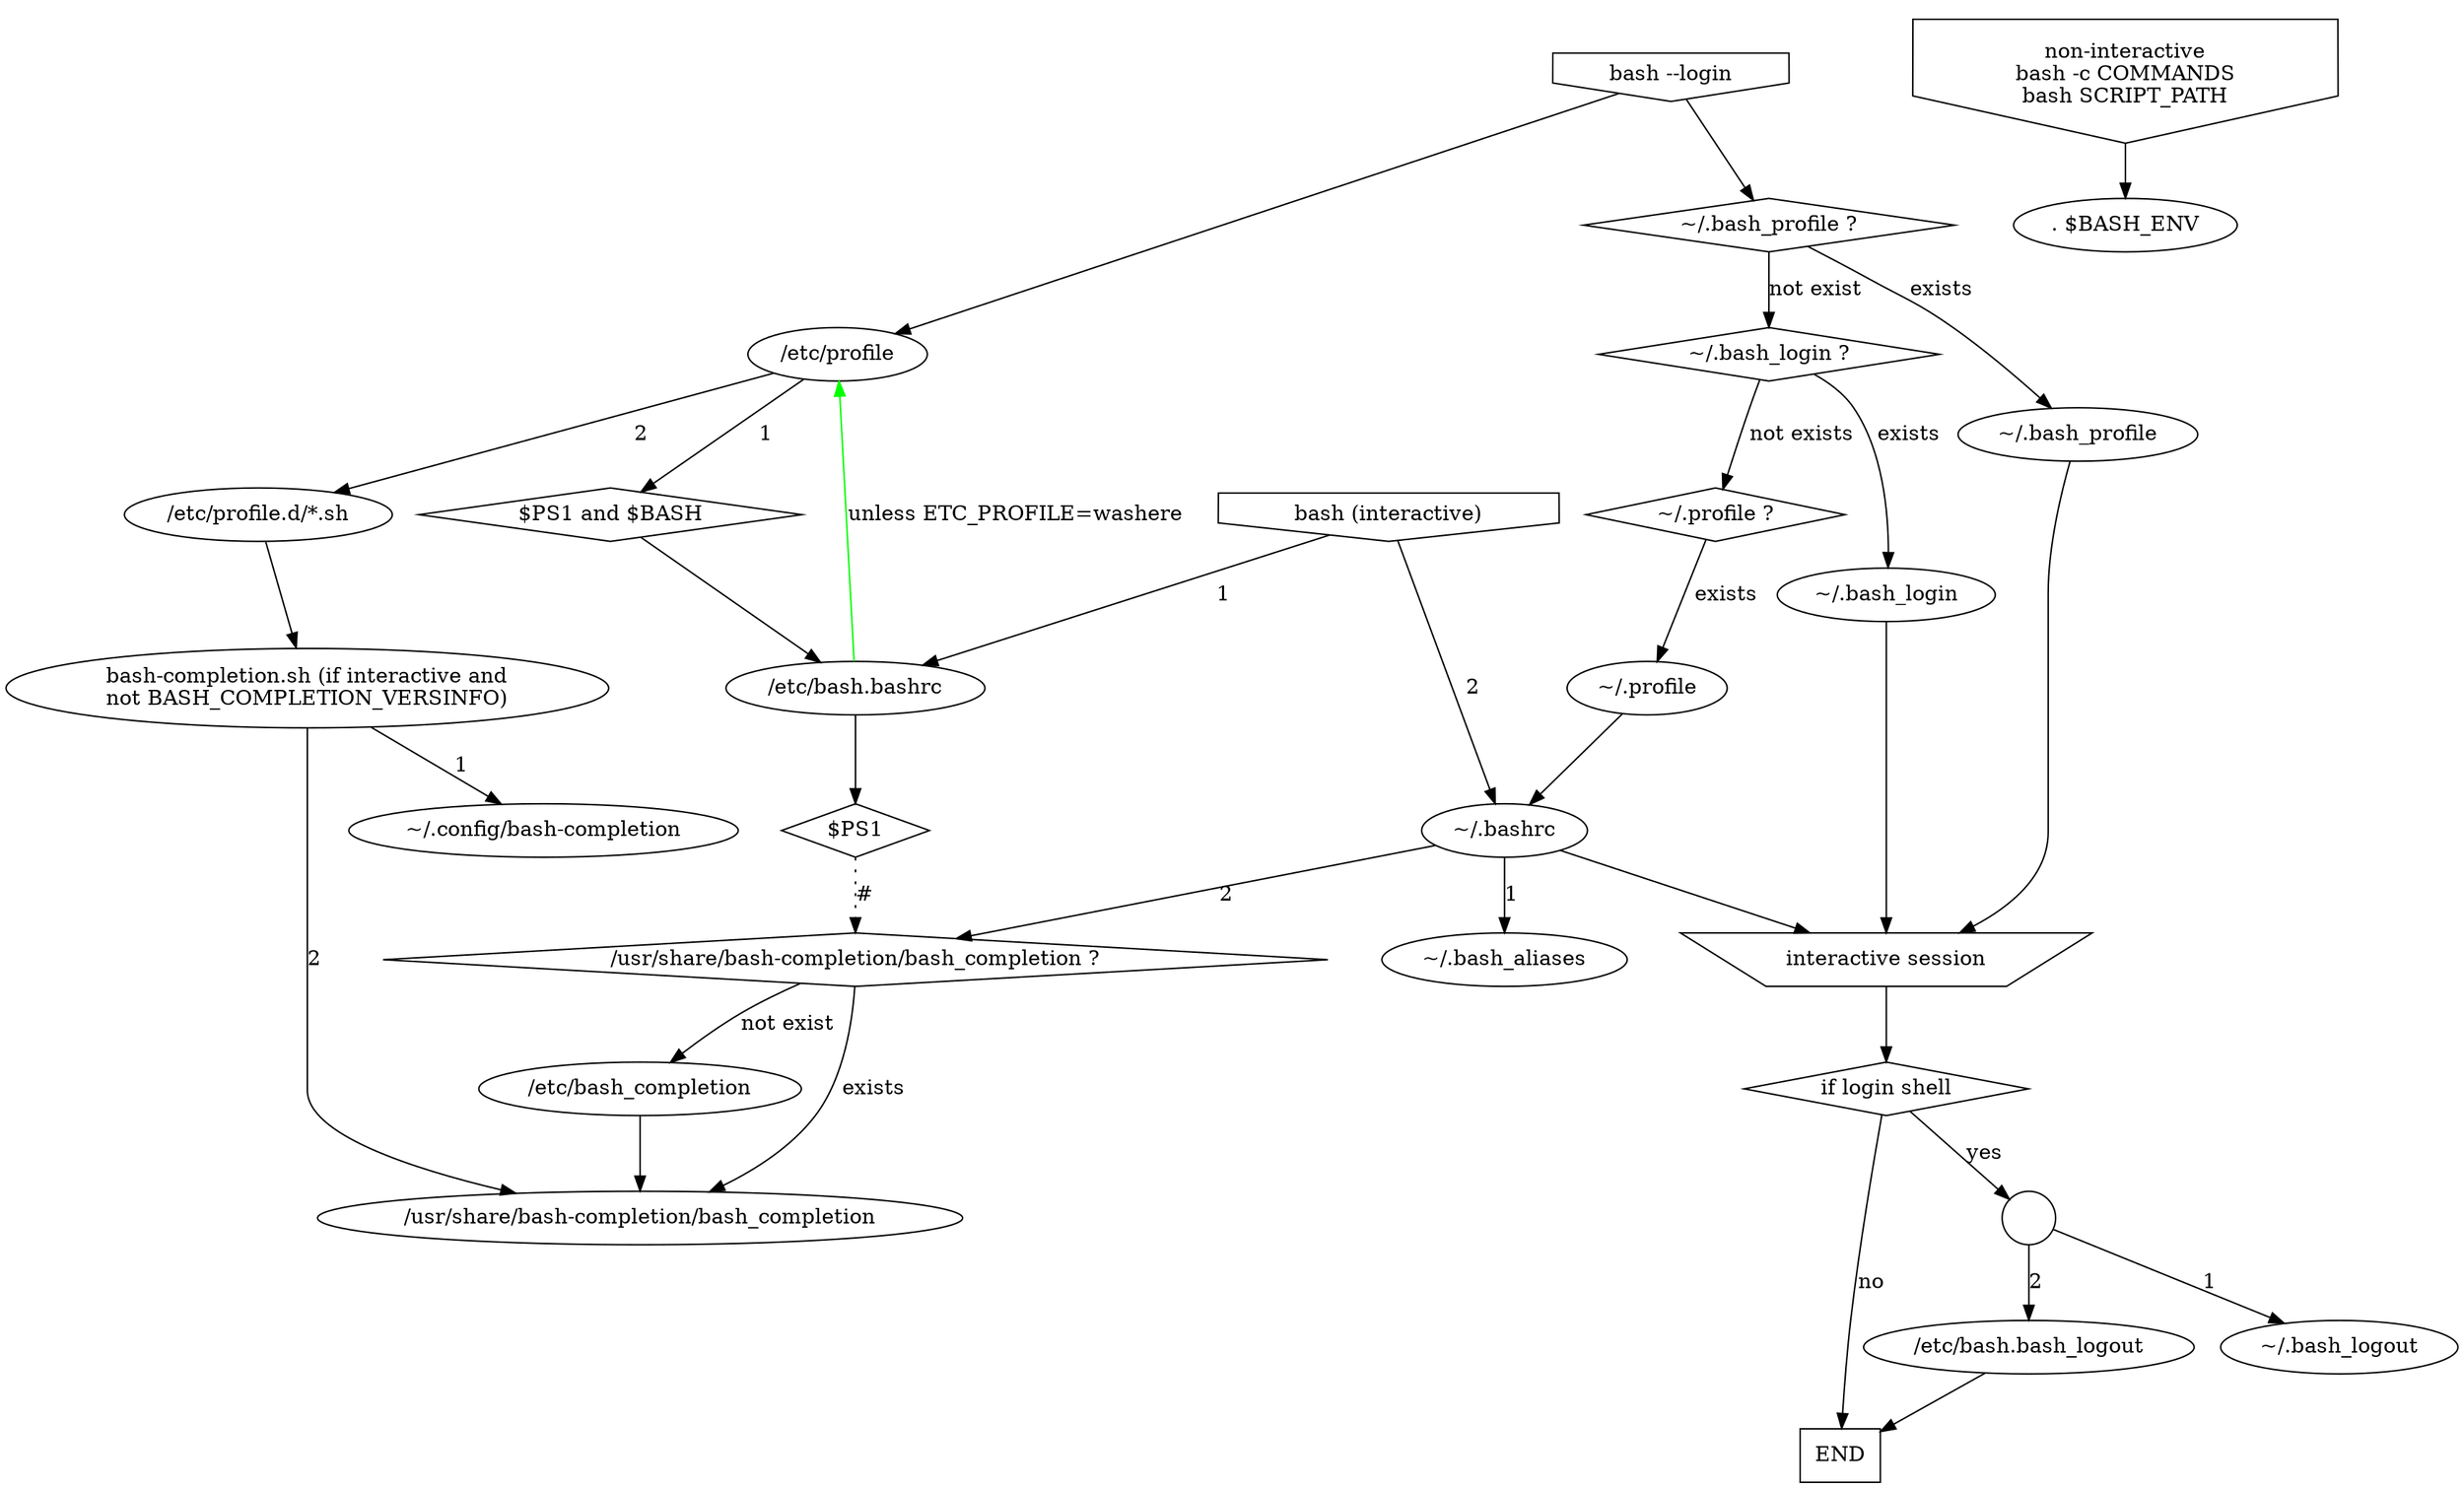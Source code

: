 digraph {
	"bash --login" [shape="invhouse"];
	"bash (interactive)" [shape="invhouse"];
	"non-interactive" [label="non-interactive\nbash -c COMMANDS\nbash SCRIPT_PATH",shape="invhouse"];
	
	"/etc/bash.bashrc: if PS1" [label="$PS1",shape="diamond"];
	"$PS1 and $BASH" [shape="diamond"];
	"/usr/share/bash-completion/bash_completion ?" [shape="diamond"];
	
	"interactive session" [shape="invtrapezium"];
	"logout" [label="",shape="circle"];
	"END" [shape="box"];

	
	"/etc/bash.bashrc" -> "/etc/bash.bashrc: if PS1";
	"/etc/bash.bashrc: if PS1" -> "/usr/share/bash-completion/bash_completion ?" [style="dotted",label="#"];
	
	"/usr/share/bash-completion/bash_completion ?" -> "/usr/share/bash-completion/bash_completion" [label="exists"];
	"/usr/share/bash-completion/bash_completion ?" -> "/etc/bash_completion" [label="not exist"];
	"/etc/bash_completion" -> "/usr/share/bash-completion/bash_completion";
	
	"bash --login" -> "/etc/profile";
	"/etc/profile" -> "$PS1 and $BASH" [label="1"];
	"$PS1 and $BASH" -> "/etc/bash.bashrc";
	"/etc/profile" -> "/etc/profile.d/*.sh" [label="2"];
	
	"bash-completion.sh" [label="bash-completion.sh (if interactive and\nnot BASH_COMPLETION_VERSINFO)"];
	
	"/etc/profile.d/*.sh" -> "bash-completion.sh";
	"bash-completion.sh" -> "~/.config/bash-completion" [label="1"];
	"bash-completion.sh" -> "/usr/share/bash-completion/bash_completion" [label="2"];
	
	"~/.bash_profile ?" [shape="diamond"];
	"~/.bash_login ?" [shape="diamond"];
	"~/.profile ?" [shape="diamond"];
	"if login shell" [shape="diamond"];
	
	"bash --login" -> "~/.bash_profile ?";
	"~/.bash_profile ?" -> "~/.bash_profile" [label="exists"];
	"~/.bash_profile" -> "interactive session";
	"~/.bash_profile ?" -> "~/.bash_login ?" [label="not exist"];
	"~/.bash_login ?" -> "~/.bash_login" [label="exists"];
	"~/.bash_login" -> "interactive session";
	"~/.bash_login ?" -> "~/.profile ?" [label="not exists"];
	"~/.profile ?" -> "~/.profile" [label="exists"];
	"~/.profile" -> "~/.bashrc";
	
	"bash (interactive)" -> "/etc/bash.bashrc" [label="1"];
	"bash (interactive)" -> "~/.bashrc" [label="2"];
	
	"~/.bashrc" -> "~/.bash_aliases" [label="1"];
	"~/.bashrc" -> "/usr/share/bash-completion/bash_completion ?" [label="2"];
	"/etc/bash.bashrc" -> "/etc/profile" [color="green",label="unless ETC_PROFILE=washere"];
	
	"~/.bashrc" -> "interactive session" [label=""];

	"interactive session" -> "if login shell";
	"if login shell" -> "logout" [label="yes"];
	"logout" -> "~/.bash_logout" [label="1"];
	"logout" -> "/etc/bash.bash_logout" [label="2"];
	"if login shell" -> "END" [label="no"];
	"/etc/bash.bash_logout" -> "END";
	
	"non-interactive" -> ". $BASH_ENV";
}
